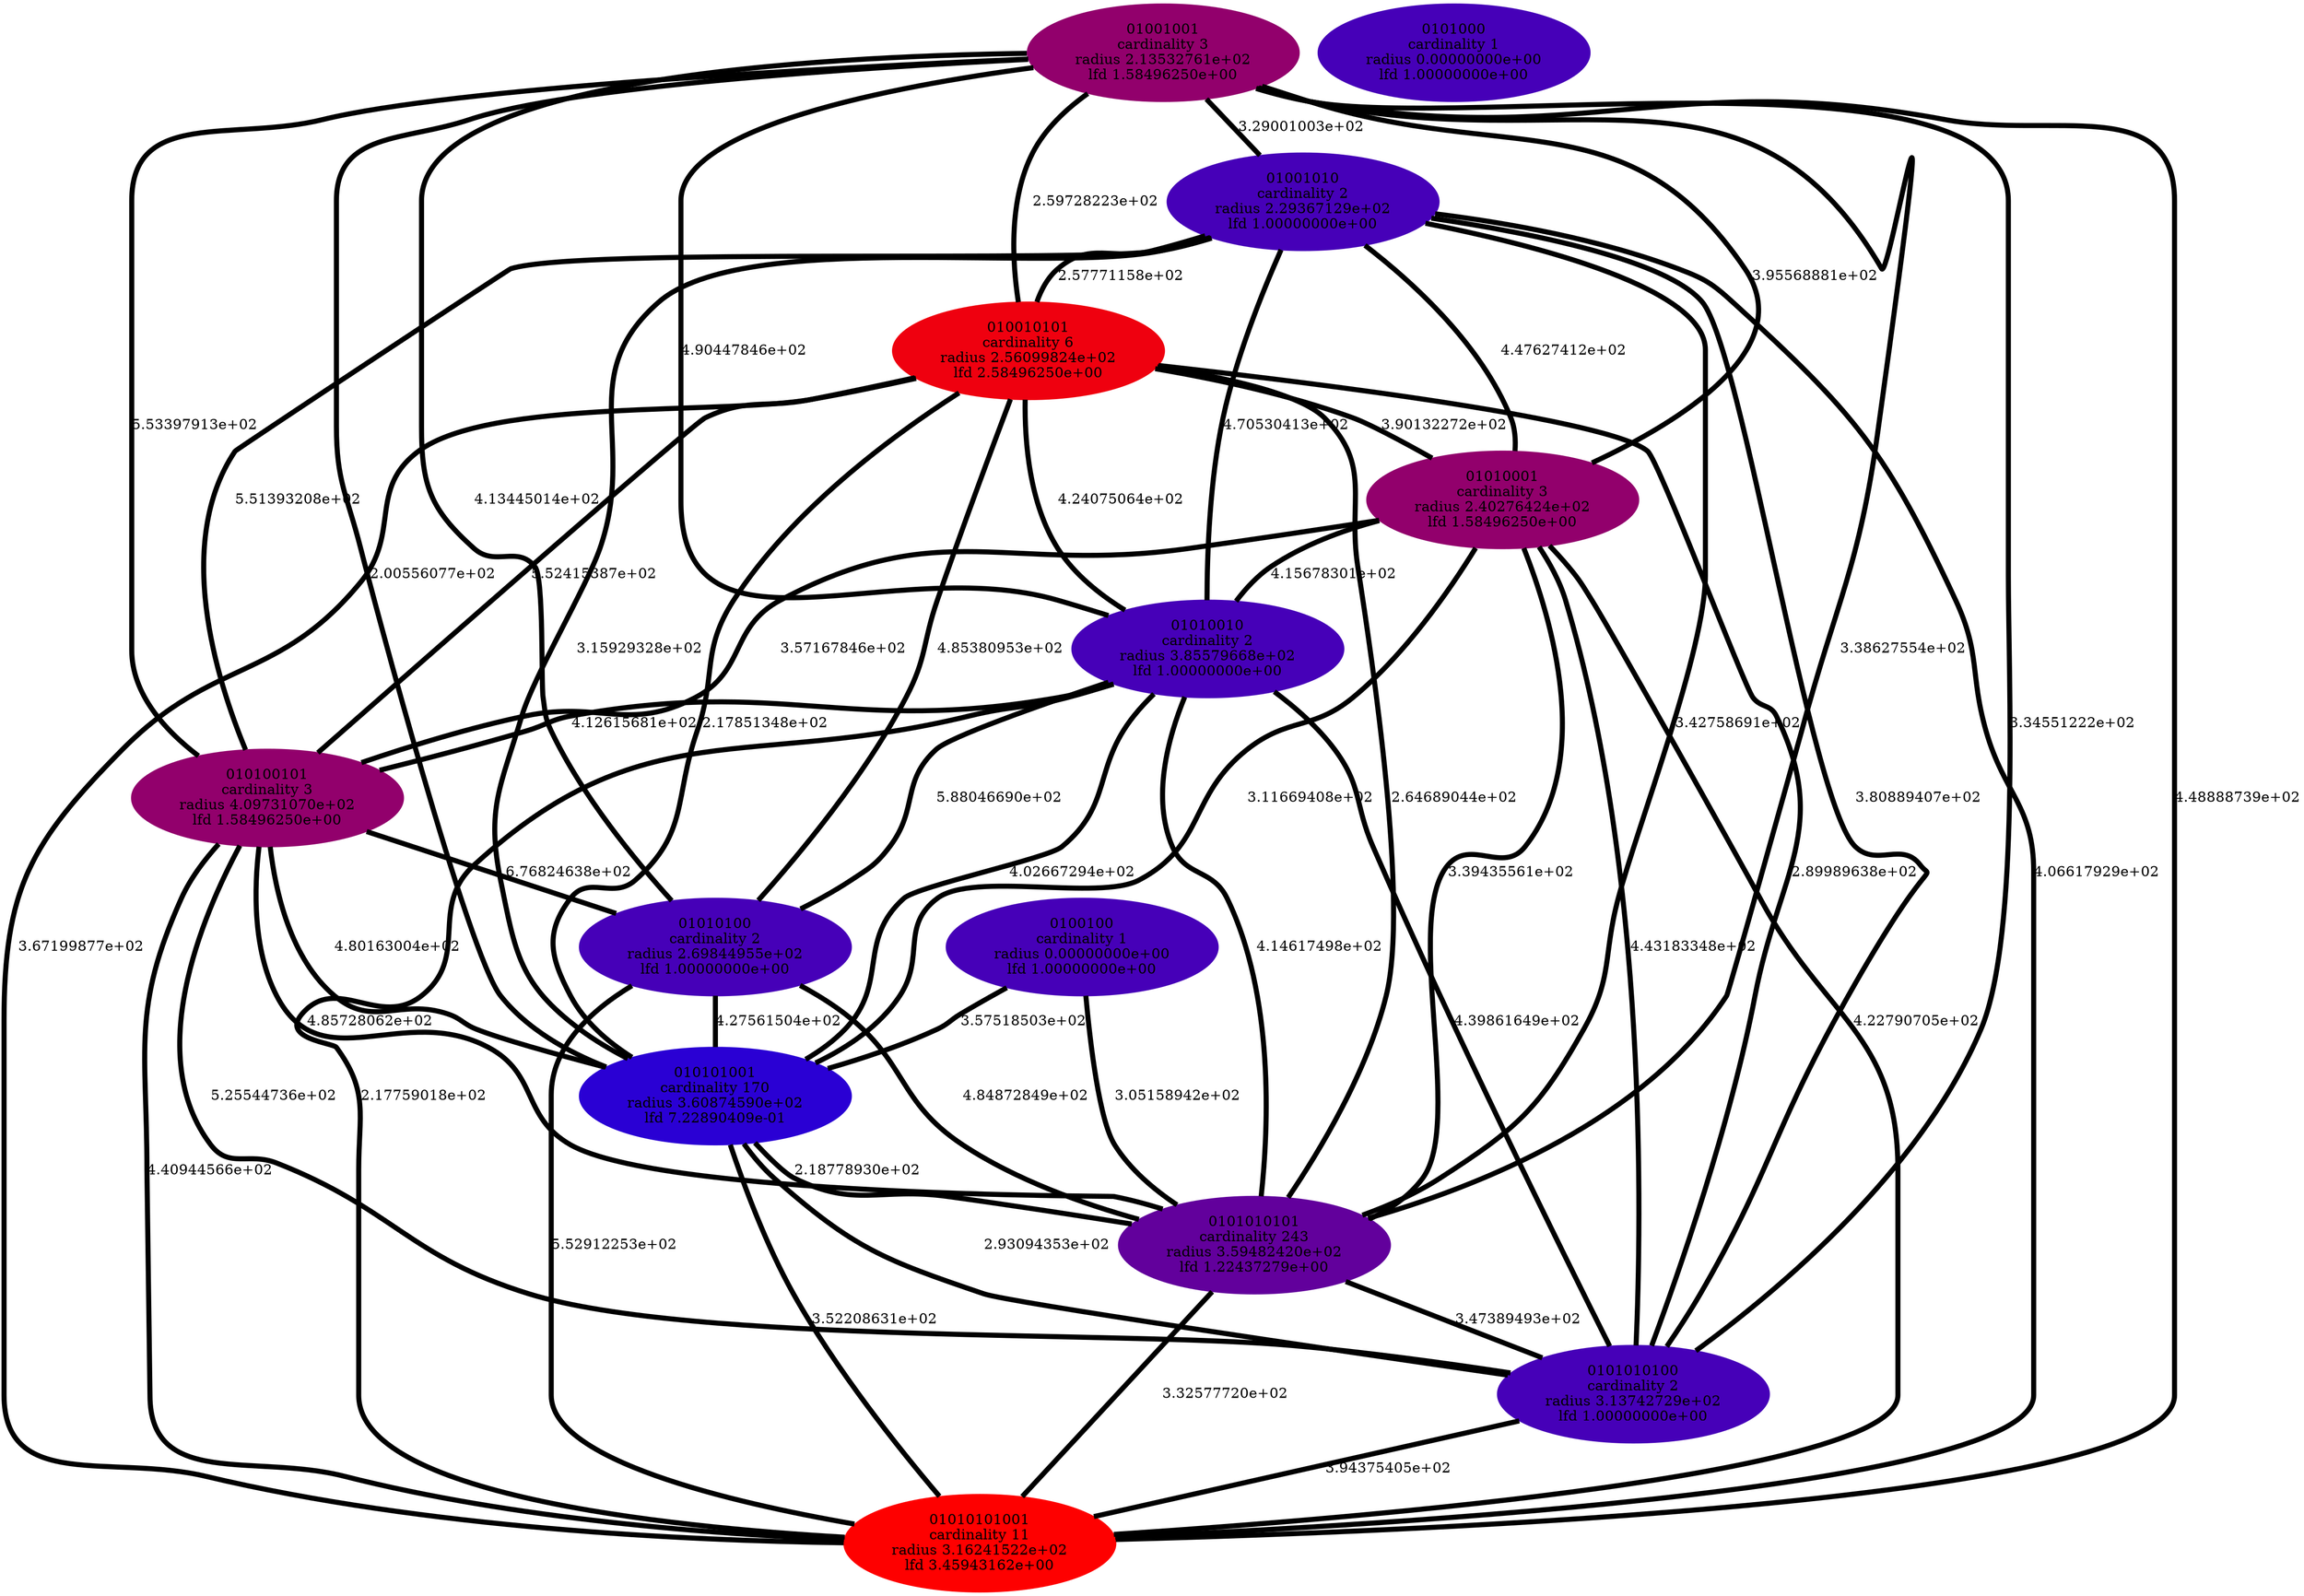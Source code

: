 graph graph_neighborhood_optimal_34 {
    edge[style=solid, penwidth="5", labeldistance="10"]
    01010001 [label="01010001\ncardinality 3\nradius 2.40276424e+02\nlfd 1.58496250e+00", color="#92006C", style="filled"]
    01010100 [label="01010100\ncardinality 2\nradius 2.69844955e+02\nlfd 1.00000000e+00", color="#4600B8", style="filled"]
    0100100 [label="0100100\ncardinality 1\nradius 0.00000000e+00\nlfd 1.00000000e+00", color="#4600B8", style="filled"]
    01001001 [label="01001001\ncardinality 3\nradius 2.13532761e+02\nlfd 1.58496250e+00", color="#92006C", style="filled"]
    0101010100 [label="0101010100\ncardinality 2\nradius 3.13742729e+02\nlfd 1.00000000e+00", color="#4600B8", style="filled"]
    010100101 [label="010100101\ncardinality 3\nradius 4.09731070e+02\nlfd 1.58496250e+00", color="#92006C", style="filled"]
    010010101 [label="010010101\ncardinality 6\nradius 2.56099824e+02\nlfd 2.58496250e+00", color="#EF000F", style="filled"]
    01010101001 [label="01010101001\ncardinality 11\nradius 3.16241522e+02\nlfd 3.45943162e+00", color="#FE0000", style="filled"]
    0101000 [label="0101000\ncardinality 1\nradius 0.00000000e+00\nlfd 1.00000000e+00", color="#4600B8", style="filled"]
    01001010 [label="01001010\ncardinality 2\nradius 2.29367129e+02\nlfd 1.00000000e+00", color="#4600B8", style="filled"]
    0101010101 [label="0101010101\ncardinality 243\nradius 3.59482420e+02\nlfd 1.22437279e+00", color="#62009C", style="filled"]
    01010010 [label="01010010\ncardinality 2\nradius 3.85579668e+02\nlfd 1.00000000e+00", color="#4600B8", style="filled"]
    010101001 [label="010101001\ncardinality 170\nradius 3.60874590e+02\nlfd 7.22890409e-01", color="#2A00D4", style="filled"]
    01001001 -- 01001010 [label="3.29001003e+02"]
    0101010101 -- 0101010100 [label="3.47389493e+02"]
    01010100 -- 010101001 [label="4.27561504e+02"]
    010100101 -- 010101001 [label="4.80163004e+02"]
    01010010 -- 0101010101 [label="4.14617498e+02"]
    01001001 -- 0101010101 [label="3.38627554e+02"]
    010010101 -- 01010001 [label="3.90132272e+02"]
    0100100 -- 0101010101 [label="3.05158942e+02"]
    010010101 -- 010101001 [label="2.17851348e+02"]
    01001010 -- 0101010100 [label="3.80889407e+02"]
    01001001 -- 010101001 [label="2.00556077e+02"]
    01001001 -- 01010010 [label="4.90447846e+02"]
    01010001 -- 010100101 [label="3.57167846e+02"]
    01001010 -- 01010101001 [label="4.06617929e+02"]
    010100101 -- 0101010100 [label="5.25544736e+02"]
    01010100 -- 01010101001 [label="5.52912253e+02"]
    01010010 -- 0101010100 [label="4.39861649e+02"]
    01001010 -- 010101001 [label="3.15929328e+02"]
    010100101 -- 01010101001 [label="4.40944566e+02"]
    010100101 -- 01010100 [label="6.76824638e+02"]
    01001001 -- 010010101 [label="2.59728223e+02"]
    01010010 -- 010101001 [label="4.02667294e+02"]
    01001010 -- 01010001 [label="4.47627412e+02"]
    01010010 -- 01010100 [label="5.88046690e+02"]
    010010101 -- 0101010101 [label="2.64689044e+02"]
    01001010 -- 01010010 [label="4.70530413e+02"]
    01010100 -- 0101010101 [label="4.84872849e+02"]
    010101001 -- 0101010101 [label="2.18778930e+02"]
    010010101 -- 0101010100 [label="2.89989638e+02"]
    01001001 -- 0101010100 [label="3.34551222e+02"]
    01010010 -- 010100101 [label="4.12615681e+02"]
    0101010101 -- 01010101001 [label="3.32577720e+02"]
    0100100 -- 010101001 [label="3.57518503e+02"]
    010010101 -- 01010100 [label="4.85380953e+02"]
    01010001 -- 0101010100 [label="4.43183348e+02"]
    01010001 -- 010101001 [label="3.11669408e+02"]
    010010101 -- 010100101 [label="5.52415387e+02"]
    010101001 -- 01010101001 [label="3.52208631e+02"]
    01001001 -- 01010101001 [label="4.48888739e+02"]
    01001001 -- 01010100 [label="4.13445014e+02"]
    01001001 -- 010100101 [label="5.53397913e+02"]
    01010001 -- 01010010 [label="4.15678301e+02"]
    01010001 -- 0101010101 [label="3.39435561e+02"]
    010101001 -- 0101010100 [label="2.93094353e+02"]
    01010010 -- 01010101001 [label="2.17759018e+02"]
    010010101 -- 01010101001 [label="3.67199877e+02"]
    01001010 -- 0101010101 [label="3.42758691e+02"]
    01001001 -- 01010001 [label="3.95568881e+02"]
    010010101 -- 01010010 [label="4.24075064e+02"]
    0101010100 -- 01010101001 [label="3.94375405e+02"]
    01001010 -- 010100101 [label="5.51393208e+02"]
    01001010 -- 010010101 [label="2.57771158e+02"]
    010100101 -- 0101010101 [label="4.85728062e+02"]
    01010001 -- 01010101001 [label="4.22790705e+02"]
}
